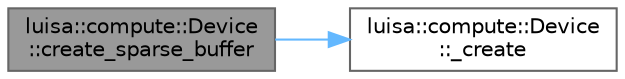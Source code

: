 digraph "luisa::compute::Device::create_sparse_buffer"
{
 // LATEX_PDF_SIZE
  bgcolor="transparent";
  edge [fontname=Helvetica,fontsize=10,labelfontname=Helvetica,labelfontsize=10];
  node [fontname=Helvetica,fontsize=10,shape=box,height=0.2,width=0.4];
  rankdir="LR";
  Node1 [id="Node000001",label="luisa::compute::Device\l::create_sparse_buffer",height=0.2,width=0.4,color="gray40", fillcolor="grey60", style="filled", fontcolor="black",tooltip=" "];
  Node1 -> Node2 [id="edge2_Node000001_Node000002",color="steelblue1",style="solid",tooltip=" "];
  Node2 [id="Node000002",label="luisa::compute::Device\l::_create",height=0.2,width=0.4,color="grey40", fillcolor="white", style="filled",URL="$classluisa_1_1compute_1_1_device.html#a989b9aac0ea5d2b4e432c05b6fe821f5",tooltip=" "];
}
